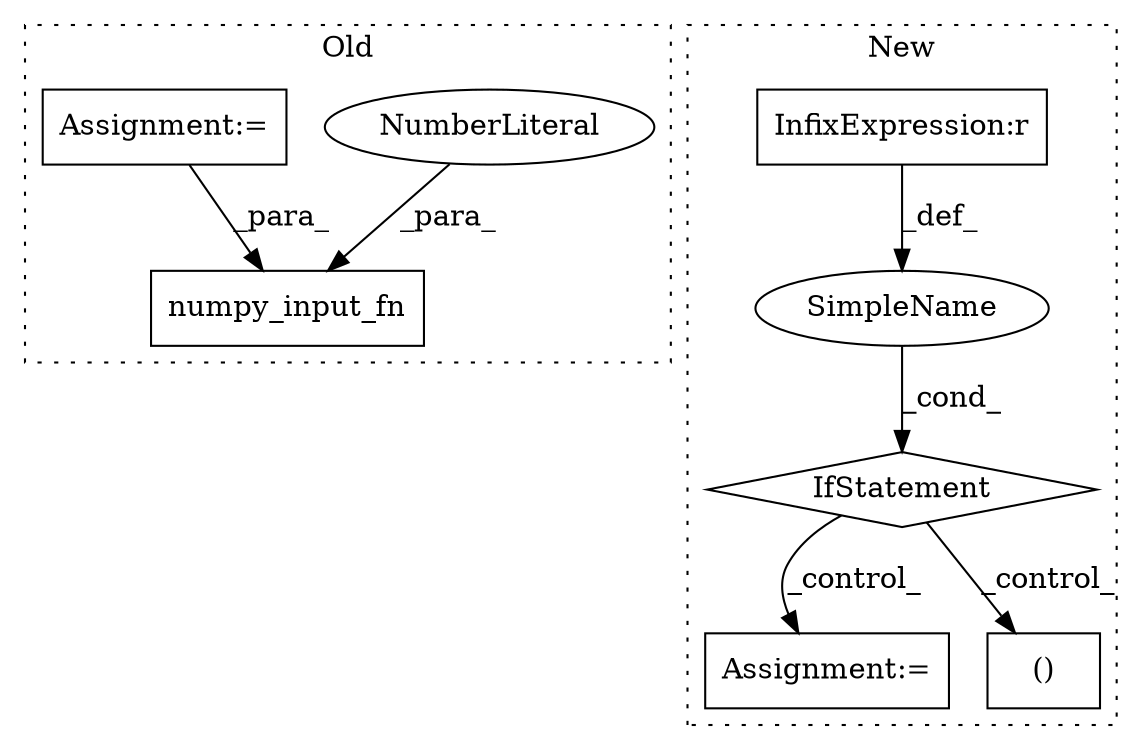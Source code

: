 digraph G {
subgraph cluster0 {
1 [label="numpy_input_fn" a="32" s="1327,1381" l="15,1" shape="box"];
6 [label="NumberLiteral" a="34" s="1376" l="5" shape="ellipse"];
8 [label="Assignment:=" a="7" s="1106" l="1" shape="box"];
label = "Old";
style="dotted";
}
subgraph cluster1 {
2 [label="IfStatement" a="25" s="1035,1053" l="4,2" shape="diamond"];
3 [label="SimpleName" a="42" s="" l="" shape="ellipse"];
4 [label="Assignment:=" a="7" s="1069" l="1" shape="box"];
5 [label="()" a="106" s="1202" l="27" shape="box"];
7 [label="InfixExpression:r" a="27" s="1045" l="4" shape="box"];
label = "New";
style="dotted";
}
2 -> 4 [label="_control_"];
2 -> 5 [label="_control_"];
3 -> 2 [label="_cond_"];
6 -> 1 [label="_para_"];
7 -> 3 [label="_def_"];
8 -> 1 [label="_para_"];
}